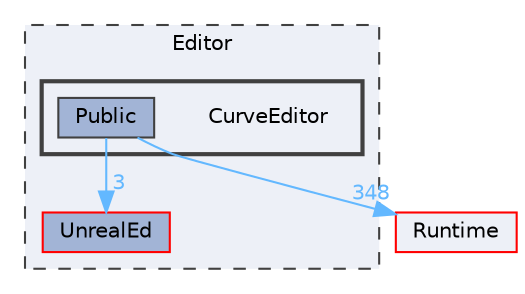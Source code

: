 digraph "CurveEditor"
{
 // INTERACTIVE_SVG=YES
 // LATEX_PDF_SIZE
  bgcolor="transparent";
  edge [fontname=Helvetica,fontsize=10,labelfontname=Helvetica,labelfontsize=10];
  node [fontname=Helvetica,fontsize=10,shape=box,height=0.2,width=0.4];
  compound=true
  subgraph clusterdir_b26507eead720464ba2ac6bbc6dcec5f {
    graph [ bgcolor="#edf0f7", pencolor="grey25", label="Editor", fontname=Helvetica,fontsize=10 style="filled,dashed", URL="dir_b26507eead720464ba2ac6bbc6dcec5f.html",tooltip=""]
  dir_d6dfe71a46de762e5d5df277eaa495c7 [label="UnrealEd", fillcolor="#a2b4d6", color="red", style="filled", URL="dir_d6dfe71a46de762e5d5df277eaa495c7.html",tooltip=""];
  subgraph clusterdir_07202d6a488872d86cc8b4e35f26942a {
    graph [ bgcolor="#edf0f7", pencolor="grey25", label="", fontname=Helvetica,fontsize=10 style="filled,bold", URL="dir_07202d6a488872d86cc8b4e35f26942a.html",tooltip=""]
    dir_07202d6a488872d86cc8b4e35f26942a [shape=plaintext, label="CurveEditor"];
  dir_26cf45ed4982a9d46c5736953091f96d [label="Public", fillcolor="#a2b4d6", color="grey25", style="filled", URL="dir_26cf45ed4982a9d46c5736953091f96d.html",tooltip=""];
  }
  }
  dir_7536b172fbd480bfd146a1b1acd6856b [label="Runtime", fillcolor="#edf0f7", color="red", style="filled", URL="dir_7536b172fbd480bfd146a1b1acd6856b.html",tooltip=""];
  dir_26cf45ed4982a9d46c5736953091f96d->dir_7536b172fbd480bfd146a1b1acd6856b [headlabel="348", labeldistance=1.5 headhref="dir_000921_000984.html" href="dir_000921_000984.html" color="steelblue1" fontcolor="steelblue1"];
  dir_26cf45ed4982a9d46c5736953091f96d->dir_d6dfe71a46de762e5d5df277eaa495c7 [headlabel="3", labeldistance=1.5 headhref="dir_000921_001226.html" href="dir_000921_001226.html" color="steelblue1" fontcolor="steelblue1"];
}

